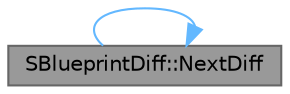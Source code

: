 digraph "SBlueprintDiff::NextDiff"
{
 // INTERACTIVE_SVG=YES
 // LATEX_PDF_SIZE
  bgcolor="transparent";
  edge [fontname=Helvetica,fontsize=10,labelfontname=Helvetica,labelfontsize=10];
  node [fontname=Helvetica,fontsize=10,shape=box,height=0.2,width=0.4];
  rankdir="LR";
  Node1 [id="Node000001",label="SBlueprintDiff::NextDiff",height=0.2,width=0.4,color="gray40", fillcolor="grey60", style="filled", fontcolor="black",tooltip="Called when user clicks button to go to next difference."];
  Node1 -> Node1 [id="edge1_Node000001_Node000001",color="steelblue1",style="solid",tooltip=" "];
}
